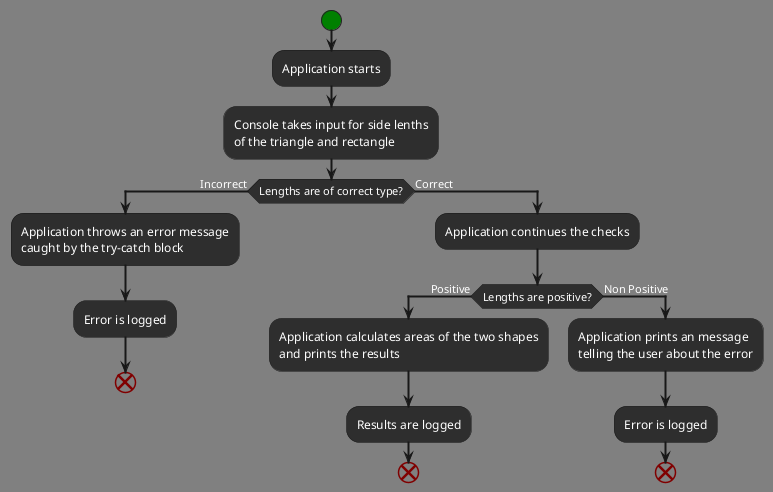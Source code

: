 @startuml

skinparam BackgroundColor Grey
skinparam ActivityBackgroundColor 2e2e2e
skinparam ActivityFontColor White
skinparam ActivityStartColor Green
skinparam ActivityEndColor Maroon
skinparam ArrowThickness 2


start

:Application starts;

:Console takes input for side lenths 
of the triangle and rectangle;

if(Lengths are of correct type?) then (<color:white>Incorrect)
    :Application throws an error message
    caught by the try-catch block;
    :Error is logged;
    end
else (<color:white>Correct)
    :Application continues the checks;
    if(Lengths are positive?) then (<color:white>Positive)
        :Application calculates areas of the two shapes
        and prints the results;
        :Results are logged;
        end
    else (<color:white>Non Positive)
        :Application prints an message 
        telling the user about the error;
        :Error is logged;
        end



@enduml
